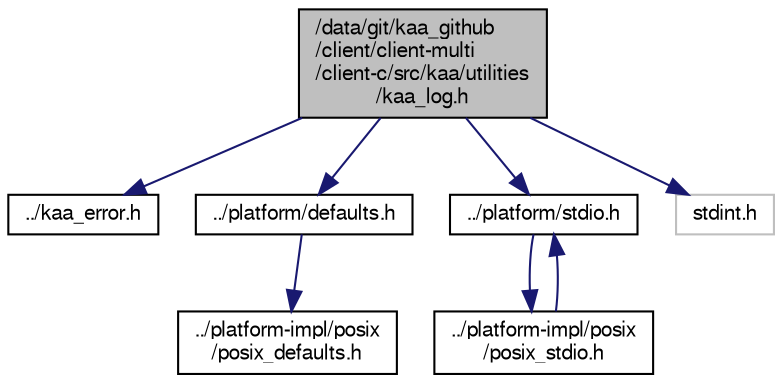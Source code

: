 digraph "/data/git/kaa_github/client/client-multi/client-c/src/kaa/utilities/kaa_log.h"
{
  bgcolor="transparent";
  edge [fontname="FreeSans",fontsize="10",labelfontname="FreeSans",labelfontsize="10"];
  node [fontname="FreeSans",fontsize="10",shape=record];
  Node1 [label="/data/git/kaa_github\l/client/client-multi\l/client-c/src/kaa/utilities\l/kaa_log.h",height=0.2,width=0.4,color="black", fillcolor="grey75", style="filled" fontcolor="black"];
  Node1 -> Node2 [color="midnightblue",fontsize="10",style="solid",fontname="FreeSans"];
  Node2 [label="../kaa_error.h",height=0.2,width=0.4,color="black",URL="$kaa__error_8h.html",tooltip="Kaa error codes. "];
  Node1 -> Node3 [color="midnightblue",fontsize="10",style="solid",fontname="FreeSans"];
  Node3 [label="../platform/defaults.h",height=0.2,width=0.4,color="black",URL="$defaults_8h.html"];
  Node3 -> Node4 [color="midnightblue",fontsize="10",style="solid",fontname="FreeSans"];
  Node4 [label="../platform-impl/posix\l/posix_defaults.h",height=0.2,width=0.4,color="black",URL="$posix__defaults_8h.html"];
  Node1 -> Node5 [color="midnightblue",fontsize="10",style="solid",fontname="FreeSans"];
  Node5 [label="../platform/stdio.h",height=0.2,width=0.4,color="black",URL="$stdio_8h.html"];
  Node5 -> Node6 [color="midnightblue",fontsize="10",style="solid",fontname="FreeSans"];
  Node6 [label="../platform-impl/posix\l/posix_stdio.h",height=0.2,width=0.4,color="black",URL="$posix__stdio_8h.html"];
  Node6 -> Node5 [color="midnightblue",fontsize="10",style="solid",fontname="FreeSans"];
  Node1 -> Node7 [color="midnightblue",fontsize="10",style="solid",fontname="FreeSans"];
  Node7 [label="stdint.h",height=0.2,width=0.4,color="grey75"];
}
